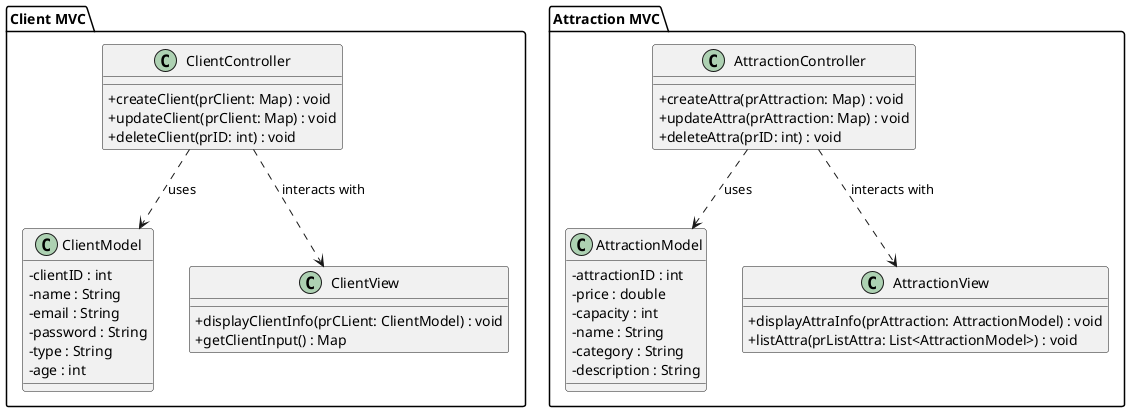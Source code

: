 @startuml

skinparam classAttributeIconSize 0

' ---------------------------
' Client MVC
' ---------------------------
package "Client MVC" {
  class ClientModel {
    - clientID : int
    - name : String
    - email : String
    - password : String
    - type : String
    - age : int
  }

  class ClientView {
    + displayClientInfo(prCLient: ClientModel) : void
    + getClientInput() : Map
  }

  class ClientController {
    + createClient(prClient: Map) : void
    + updateClient(prClient: Map) : void
    + deleteClient(prID: int) : void
  }

  ClientController ..> ClientModel : uses
  ClientController ..> ClientView : interacts with
}
' ---------------------------
' Attraction MVC
' ---------------------------
package "Attraction MVC" {
  class AttractionModel {
    - attractionID : int
    - price : double
    - capacity : int
    - name : String
    - category : String
    - description : String
  }

  class AttractionView {
    + displayAttraInfo(prAttraction: AttractionModel) : void
    + listAttra(prListAttra: List<AttractionModel>) : void
  }

  class AttractionController {
    + createAttra(prAttraction: Map) : void
    + updateAttra(prAttraction: Map) : void
    + deleteAttra(prID: int) : void
  }

  AttractionController ..> AttractionModel : uses
  AttractionController ..> AttractionView : interacts with
}
@enduml